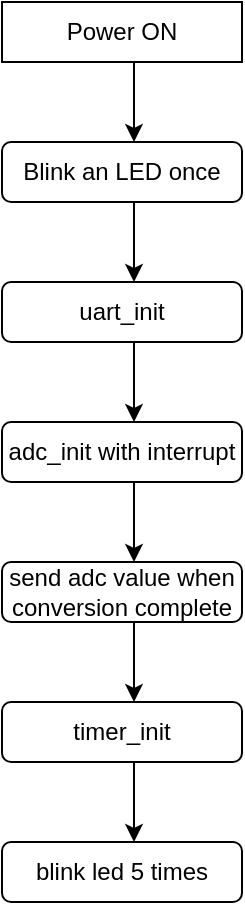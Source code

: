 <mxfile version="24.7.12">
  <diagram id="C5RBs43oDa-KdzZeNtuy" name="Page-1">
    <mxGraphModel dx="795" dy="533" grid="1" gridSize="10" guides="1" tooltips="1" connect="1" arrows="1" fold="1" page="1" pageScale="1" pageWidth="827" pageHeight="1169" math="0" shadow="0">
      <root>
        <mxCell id="WIyWlLk6GJQsqaUBKTNV-0" />
        <mxCell id="WIyWlLk6GJQsqaUBKTNV-1" parent="WIyWlLk6GJQsqaUBKTNV-0" />
        <mxCell id="16n1PnBZu0isyb9EBX7G-0" value="Power ON" style="rounded=0;whiteSpace=wrap;html=1;" vertex="1" parent="WIyWlLk6GJQsqaUBKTNV-1">
          <mxGeometry x="330" width="120" height="30" as="geometry" />
        </mxCell>
        <mxCell id="16n1PnBZu0isyb9EBX7G-6" value="Blink an LED once" style="rounded=1;whiteSpace=wrap;html=1;" vertex="1" parent="WIyWlLk6GJQsqaUBKTNV-1">
          <mxGeometry x="330" y="70" width="120" height="30" as="geometry" />
        </mxCell>
        <mxCell id="16n1PnBZu0isyb9EBX7G-10" value="uart_init" style="rounded=1;whiteSpace=wrap;html=1;" vertex="1" parent="WIyWlLk6GJQsqaUBKTNV-1">
          <mxGeometry x="330" y="140" width="120" height="30" as="geometry" />
        </mxCell>
        <mxCell id="16n1PnBZu0isyb9EBX7G-11" value="send adc value when conversion complete" style="rounded=1;whiteSpace=wrap;html=1;" vertex="1" parent="WIyWlLk6GJQsqaUBKTNV-1">
          <mxGeometry x="330" y="280" width="120" height="30" as="geometry" />
        </mxCell>
        <mxCell id="16n1PnBZu0isyb9EBX7G-12" value="blink led 5 times" style="rounded=1;whiteSpace=wrap;html=1;" vertex="1" parent="WIyWlLk6GJQsqaUBKTNV-1">
          <mxGeometry x="330" y="420" width="120" height="30" as="geometry" />
        </mxCell>
        <mxCell id="16n1PnBZu0isyb9EBX7G-13" value="timer_init" style="rounded=1;whiteSpace=wrap;html=1;" vertex="1" parent="WIyWlLk6GJQsqaUBKTNV-1">
          <mxGeometry x="330" y="350" width="120" height="30" as="geometry" />
        </mxCell>
        <mxCell id="16n1PnBZu0isyb9EBX7G-14" value="adc_init with interrupt" style="rounded=1;whiteSpace=wrap;html=1;" vertex="1" parent="WIyWlLk6GJQsqaUBKTNV-1">
          <mxGeometry x="330" y="210" width="120" height="30" as="geometry" />
        </mxCell>
        <mxCell id="16n1PnBZu0isyb9EBX7G-20" value="" style="endArrow=classic;html=1;rounded=0;" edge="1" parent="WIyWlLk6GJQsqaUBKTNV-1">
          <mxGeometry width="50" height="50" relative="1" as="geometry">
            <mxPoint x="396" y="50" as="sourcePoint" />
            <mxPoint x="396" y="70" as="targetPoint" />
            <Array as="points">
              <mxPoint x="396" y="30" />
            </Array>
          </mxGeometry>
        </mxCell>
        <mxCell id="16n1PnBZu0isyb9EBX7G-23" value="" style="endArrow=classic;html=1;rounded=0;" edge="1" parent="WIyWlLk6GJQsqaUBKTNV-1">
          <mxGeometry width="50" height="50" relative="1" as="geometry">
            <mxPoint x="396" y="330" as="sourcePoint" />
            <mxPoint x="396" y="350" as="targetPoint" />
            <Array as="points">
              <mxPoint x="396" y="310" />
            </Array>
          </mxGeometry>
        </mxCell>
        <mxCell id="16n1PnBZu0isyb9EBX7G-24" value="" style="endArrow=classic;html=1;rounded=0;" edge="1" parent="WIyWlLk6GJQsqaUBKTNV-1">
          <mxGeometry width="50" height="50" relative="1" as="geometry">
            <mxPoint x="396" y="260" as="sourcePoint" />
            <mxPoint x="396" y="280" as="targetPoint" />
            <Array as="points">
              <mxPoint x="396" y="240" />
            </Array>
          </mxGeometry>
        </mxCell>
        <mxCell id="16n1PnBZu0isyb9EBX7G-25" value="" style="endArrow=classic;html=1;rounded=0;" edge="1" parent="WIyWlLk6GJQsqaUBKTNV-1">
          <mxGeometry width="50" height="50" relative="1" as="geometry">
            <mxPoint x="396" y="190" as="sourcePoint" />
            <mxPoint x="396" y="210" as="targetPoint" />
            <Array as="points">
              <mxPoint x="396" y="170" />
            </Array>
          </mxGeometry>
        </mxCell>
        <mxCell id="16n1PnBZu0isyb9EBX7G-26" value="" style="endArrow=classic;html=1;rounded=0;" edge="1" parent="WIyWlLk6GJQsqaUBKTNV-1">
          <mxGeometry width="50" height="50" relative="1" as="geometry">
            <mxPoint x="396" y="120" as="sourcePoint" />
            <mxPoint x="396" y="140" as="targetPoint" />
            <Array as="points">
              <mxPoint x="396" y="100" />
            </Array>
          </mxGeometry>
        </mxCell>
        <mxCell id="16n1PnBZu0isyb9EBX7G-27" value="" style="endArrow=classic;html=1;rounded=0;" edge="1" parent="WIyWlLk6GJQsqaUBKTNV-1">
          <mxGeometry width="50" height="50" relative="1" as="geometry">
            <mxPoint x="396" y="400" as="sourcePoint" />
            <mxPoint x="396" y="420" as="targetPoint" />
            <Array as="points">
              <mxPoint x="396" y="380" />
            </Array>
          </mxGeometry>
        </mxCell>
      </root>
    </mxGraphModel>
  </diagram>
</mxfile>
